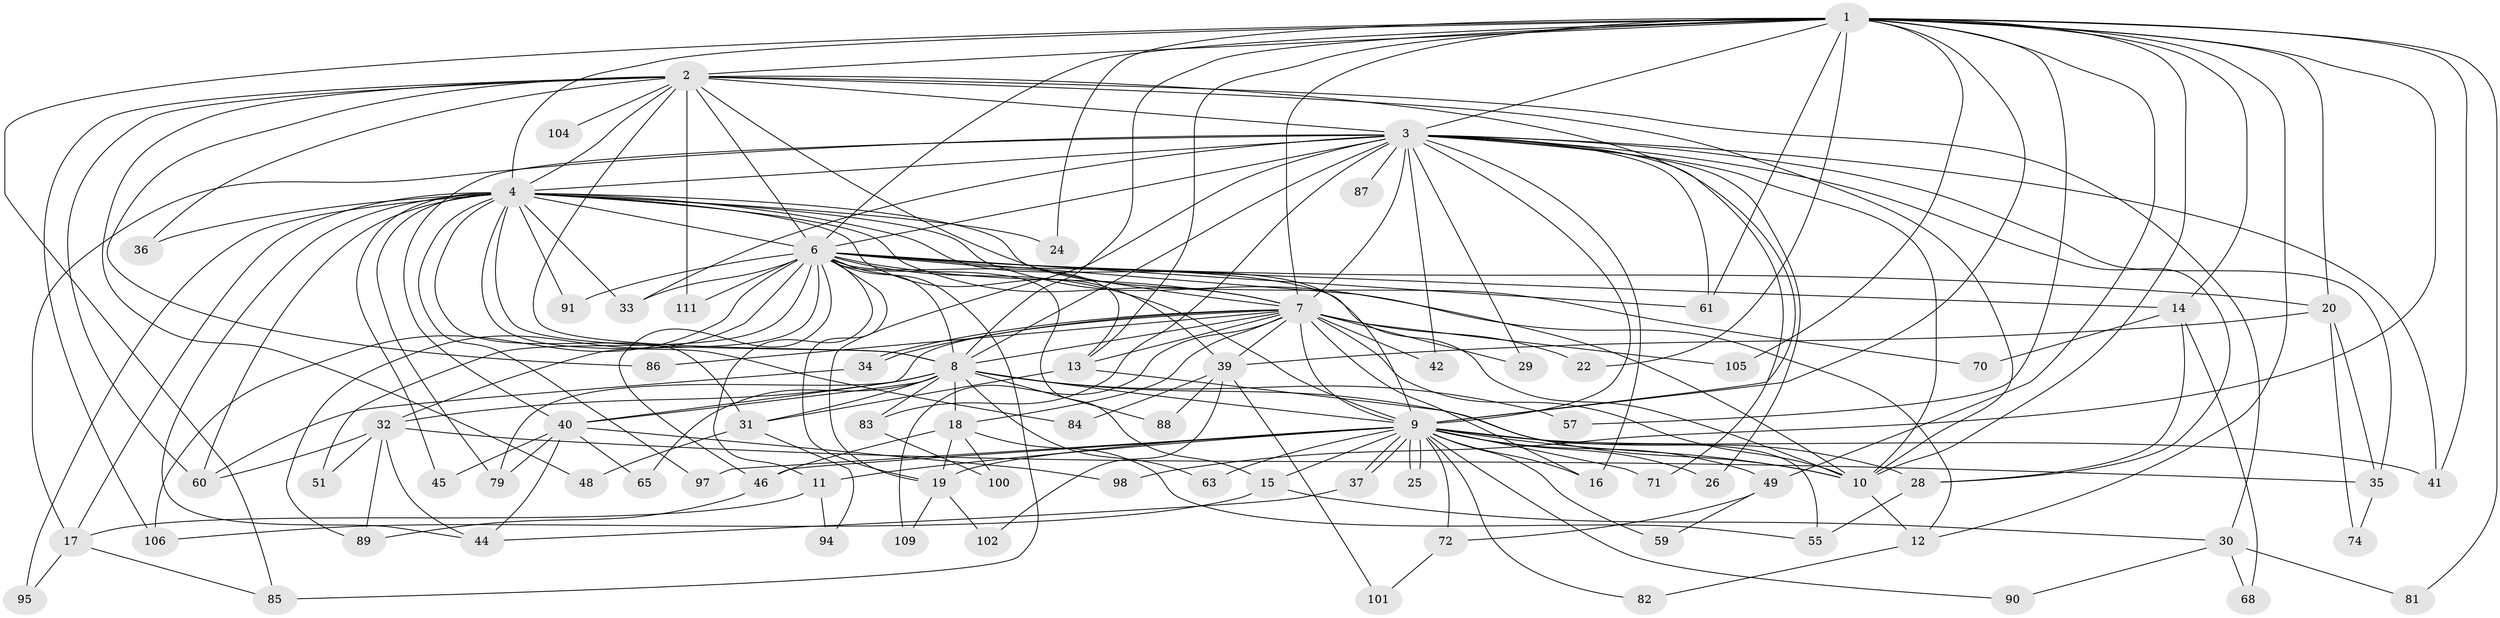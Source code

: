 // original degree distribution, {23: 0.02702702702702703, 18: 0.018018018018018018, 17: 0.009009009009009009, 29: 0.009009009009009009, 21: 0.009009009009009009, 28: 0.009009009009009009, 10: 0.009009009009009009, 3: 0.21621621621621623, 5: 0.018018018018018018, 4: 0.11711711711711711, 6: 0.036036036036036036, 7: 0.018018018018018018, 2: 0.5045045045045045}
// Generated by graph-tools (version 1.1) at 2025/41/03/06/25 10:41:31]
// undirected, 79 vertices, 198 edges
graph export_dot {
graph [start="1"]
  node [color=gray90,style=filled];
  1 [super="+56"];
  2 [super="+77"];
  3 [super="+5"];
  4 [super="+66"];
  6 [super="+64"];
  7 [super="+69"];
  8 [super="+99"];
  9 [super="+47"];
  10;
  11 [super="+92"];
  12 [super="+27"];
  13 [super="+21"];
  14;
  15 [super="+108"];
  16;
  17 [super="+53"];
  18 [super="+23"];
  19 [super="+50"];
  20 [super="+103"];
  22;
  24;
  25;
  26;
  28 [super="+76"];
  29;
  30;
  31 [super="+43"];
  32 [super="+38"];
  33 [super="+52"];
  34;
  35;
  36;
  37 [super="+75"];
  39 [super="+58"];
  40 [super="+62"];
  41 [super="+54"];
  42;
  44 [super="+73"];
  45;
  46 [super="+78"];
  48;
  49;
  51;
  55 [super="+80"];
  57;
  59;
  60 [super="+110"];
  61 [super="+67"];
  63;
  65;
  68;
  70;
  71;
  72;
  74;
  79 [super="+107"];
  81;
  82;
  83;
  84;
  85 [super="+93"];
  86;
  87;
  88;
  89 [super="+96"];
  90;
  91;
  94;
  95;
  97;
  98;
  100;
  101;
  102;
  104;
  105;
  106;
  109;
  111;
  1 -- 2;
  1 -- 3 [weight=2];
  1 -- 4;
  1 -- 6;
  1 -- 7;
  1 -- 8 [weight=2];
  1 -- 9;
  1 -- 10;
  1 -- 12;
  1 -- 14;
  1 -- 20;
  1 -- 22;
  1 -- 24;
  1 -- 49;
  1 -- 61;
  1 -- 81;
  1 -- 98;
  1 -- 105;
  1 -- 57;
  1 -- 85;
  1 -- 13;
  1 -- 41;
  2 -- 3 [weight=2];
  2 -- 4;
  2 -- 6 [weight=2];
  2 -- 7;
  2 -- 8;
  2 -- 9;
  2 -- 10;
  2 -- 30;
  2 -- 36;
  2 -- 48;
  2 -- 60;
  2 -- 86;
  2 -- 104 [weight=2];
  2 -- 106;
  2 -- 111;
  3 -- 4 [weight=2];
  3 -- 6 [weight=2];
  3 -- 7 [weight=2];
  3 -- 8 [weight=2];
  3 -- 9 [weight=2];
  3 -- 10 [weight=2];
  3 -- 17 [weight=2];
  3 -- 19;
  3 -- 29;
  3 -- 61;
  3 -- 83;
  3 -- 71;
  3 -- 16;
  3 -- 87;
  3 -- 26;
  3 -- 35;
  3 -- 40;
  3 -- 41;
  3 -- 42;
  3 -- 28;
  3 -- 33;
  4 -- 6;
  4 -- 7;
  4 -- 8 [weight=2];
  4 -- 9;
  4 -- 10;
  4 -- 17;
  4 -- 24;
  4 -- 31;
  4 -- 33;
  4 -- 36;
  4 -- 39;
  4 -- 44;
  4 -- 45;
  4 -- 70;
  4 -- 84;
  4 -- 91;
  4 -- 95;
  4 -- 97;
  4 -- 60;
  4 -- 79;
  6 -- 7;
  6 -- 8;
  6 -- 9;
  6 -- 10;
  6 -- 11;
  6 -- 12;
  6 -- 13;
  6 -- 14;
  6 -- 15;
  6 -- 19 [weight=2];
  6 -- 20 [weight=2];
  6 -- 32;
  6 -- 33;
  6 -- 46;
  6 -- 51;
  6 -- 85;
  6 -- 89;
  6 -- 91;
  6 -- 106;
  6 -- 111;
  6 -- 61;
  7 -- 8;
  7 -- 9 [weight=2];
  7 -- 10;
  7 -- 13;
  7 -- 16;
  7 -- 18;
  7 -- 22;
  7 -- 29;
  7 -- 34;
  7 -- 34;
  7 -- 40;
  7 -- 42;
  7 -- 86;
  7 -- 105;
  7 -- 109;
  7 -- 39;
  8 -- 9;
  8 -- 10;
  8 -- 18;
  8 -- 32;
  8 -- 57;
  8 -- 63;
  8 -- 65;
  8 -- 79;
  8 -- 83;
  8 -- 88;
  8 -- 40;
  8 -- 31;
  9 -- 10;
  9 -- 11;
  9 -- 15;
  9 -- 25;
  9 -- 25;
  9 -- 26;
  9 -- 28;
  9 -- 37;
  9 -- 37;
  9 -- 41;
  9 -- 49;
  9 -- 59;
  9 -- 63;
  9 -- 71;
  9 -- 90;
  9 -- 97;
  9 -- 16;
  9 -- 82;
  9 -- 72;
  9 -- 19;
  9 -- 46;
  10 -- 12;
  11 -- 17;
  11 -- 94;
  12 -- 82;
  13 -- 31;
  13 -- 55;
  14 -- 28;
  14 -- 68;
  14 -- 70;
  15 -- 30;
  15 -- 106;
  17 -- 85;
  17 -- 95;
  18 -- 46;
  18 -- 55;
  18 -- 100;
  18 -- 19;
  19 -- 102;
  19 -- 109;
  20 -- 35;
  20 -- 39;
  20 -- 74;
  28 -- 55;
  30 -- 68;
  30 -- 81;
  30 -- 90;
  31 -- 48;
  31 -- 94;
  32 -- 44;
  32 -- 51;
  32 -- 60;
  32 -- 89;
  32 -- 35;
  34 -- 60;
  35 -- 74;
  37 -- 44;
  39 -- 84;
  39 -- 88;
  39 -- 102;
  39 -- 101;
  40 -- 45;
  40 -- 98;
  40 -- 65;
  40 -- 79;
  40 -- 44;
  46 -- 89;
  49 -- 59;
  49 -- 72;
  72 -- 101;
  83 -- 100;
}

